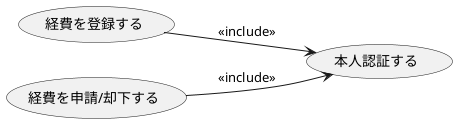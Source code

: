 @startuml ユースケース図
' actor 顧客  #DDDDDD;line.bold;
' actor 非会員 #DDDDDD;line.bold;
' actor 会員  #DDDDDD;line.bold;
' 顧客 <|-- 非会員
' 顧客 <|-- 会員

left to right direction
usecase 経費を登録する as t
usecase "経費を申請/却下する" as s
usecase 本人認証する
s --> 本人認証する :<<include>>
t --> 本人認証する :<<include>>

@enduml